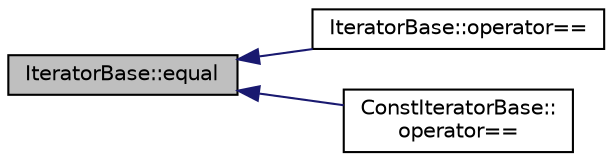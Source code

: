 digraph "IteratorBase::equal"
{
 // INTERACTIVE_SVG=YES
  edge [fontname="Helvetica",fontsize="10",labelfontname="Helvetica",labelfontsize="10"];
  node [fontname="Helvetica",fontsize="10",shape=record];
  rankdir="LR";
  Node9 [label="IteratorBase::equal",height=0.2,width=0.4,color="black", fillcolor="grey75", style="filled", fontcolor="black"];
  Node9 -> Node10 [dir="back",color="midnightblue",fontsize="10",style="solid",fontname="Helvetica"];
  Node10 [label="IteratorBase::operator==",height=0.2,width=0.4,color="black", fillcolor="white", style="filled",URL="$class_iterator_base.html#a7475728422cb73f91d1c4cb4c3d07499"];
  Node9 -> Node11 [dir="back",color="midnightblue",fontsize="10",style="solid",fontname="Helvetica"];
  Node11 [label="ConstIteratorBase::\loperator==",height=0.2,width=0.4,color="black", fillcolor="white", style="filled",URL="$class_const_iterator_base.html#a584d54dbb1730a6d066a6935474ded25"];
}
